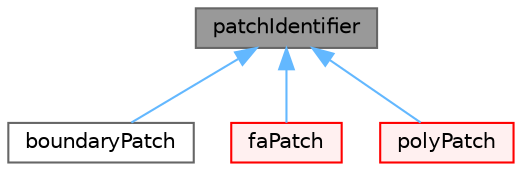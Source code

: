 digraph "patchIdentifier"
{
 // LATEX_PDF_SIZE
  bgcolor="transparent";
  edge [fontname=Helvetica,fontsize=10,labelfontname=Helvetica,labelfontsize=10];
  node [fontname=Helvetica,fontsize=10,shape=box,height=0.2,width=0.4];
  Node1 [id="Node000001",label="patchIdentifier",height=0.2,width=0.4,color="gray40", fillcolor="grey60", style="filled", fontcolor="black",tooltip="Identifies a patch by name and index, with optional physical type and group information."];
  Node1 -> Node2 [id="edge1_Node000001_Node000002",dir="back",color="steelblue1",style="solid",tooltip=" "];
  Node2 [id="Node000002",label="boundaryPatch",height=0.2,width=0.4,color="gray40", fillcolor="white", style="filled",URL="$classFoam_1_1boundaryPatch.html",tooltip="Like polyPatch but without reference to mesh. Used in boundaryMesh to hold data on patches...."];
  Node1 -> Node3 [id="edge2_Node000001_Node000003",dir="back",color="steelblue1",style="solid",tooltip=" "];
  Node3 [id="Node000003",label="faPatch",height=0.2,width=0.4,color="red", fillcolor="#FFF0F0", style="filled",URL="$classFoam_1_1faPatch.html",tooltip="Finite area patch class. Used for 2-D non-Euclidian finite area method."];
  Node1 -> Node11 [id="edge3_Node000001_Node000011",dir="back",color="steelblue1",style="solid",tooltip=" "];
  Node11 [id="Node000011",label="polyPatch",height=0.2,width=0.4,color="red", fillcolor="#FFF0F0", style="filled",URL="$classFoam_1_1polyPatch.html",tooltip="A patch is a list of labels that address the faces in the global face list."];
}
